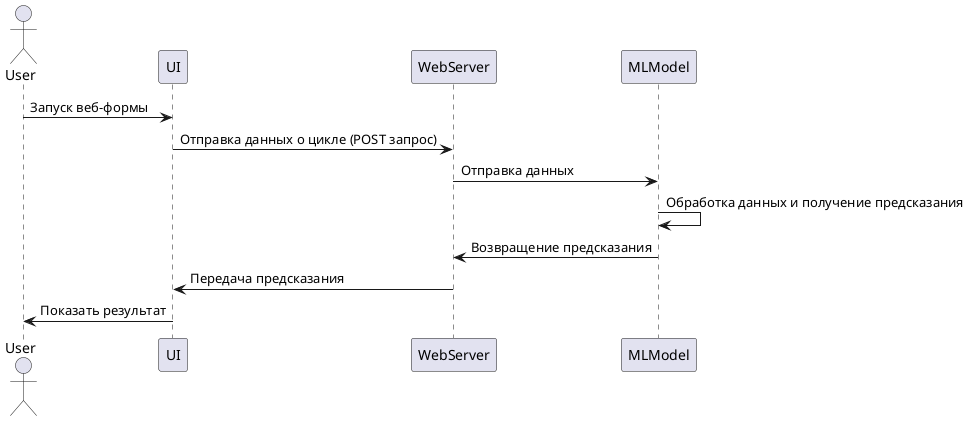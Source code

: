 @startuml
actor User

participant UI
participant WebServer
participant MLModel

User -> UI: Запуск веб-формы
UI -> WebServer: Отправка данных о цикле (POST запрос)
WebServer -> MLModel: Отправка данных
MLModel -> MLModel: Обработка данных и получение предсказания
MLModel -> WebServer: Возвращение предсказания
WebServer -> UI: Передача предсказания
UI -> User: Показать результат
@enduml

